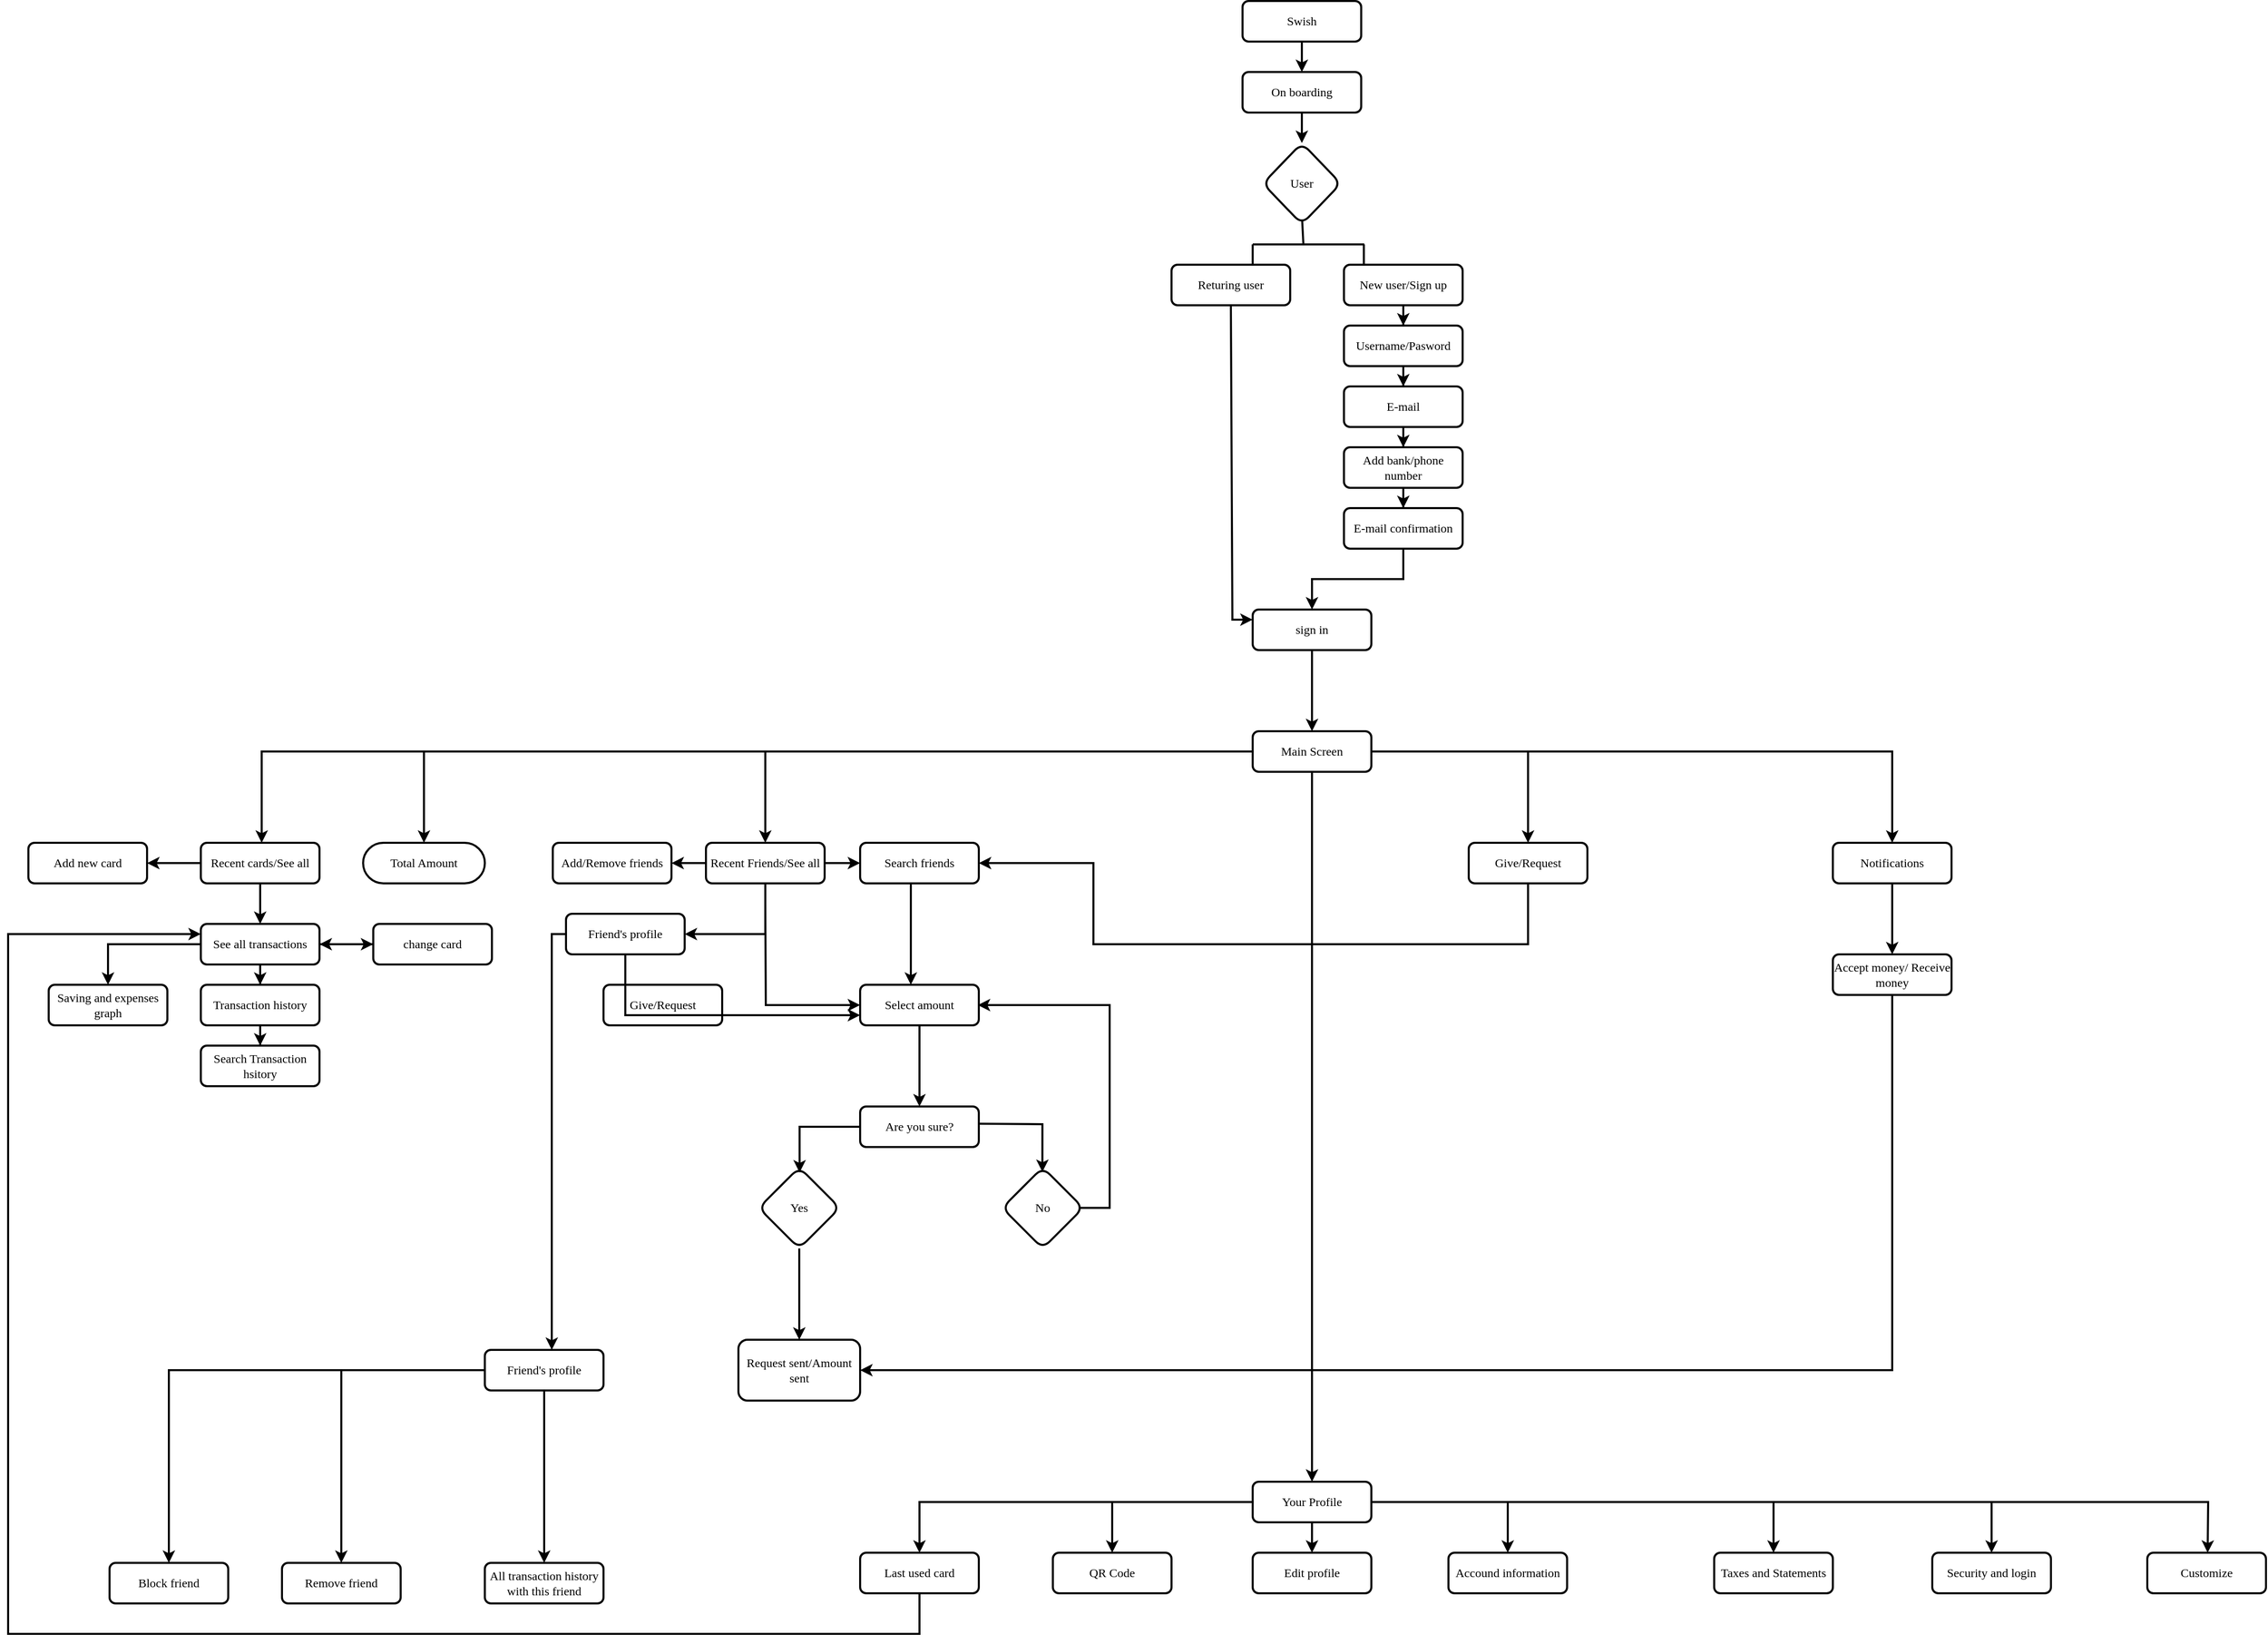<mxfile version="20.7.4" type="github">
  <diagram id="C5RBs43oDa-KdzZeNtuy" name="Page-1">
    <mxGraphModel dx="3585" dy="1863" grid="1" gridSize="10" guides="1" tooltips="1" connect="1" arrows="1" fold="1" page="1" pageScale="1" pageWidth="1169" pageHeight="827" math="0" shadow="0">
      <root>
        <mxCell id="WIyWlLk6GJQsqaUBKTNV-0" />
        <mxCell id="WIyWlLk6GJQsqaUBKTNV-1" parent="WIyWlLk6GJQsqaUBKTNV-0" />
        <mxCell id="_UJg27Rl1VnWqQIB9TGI-7" value="" style="edgeStyle=orthogonalEdgeStyle;rounded=0;orthogonalLoop=1;jettySize=auto;html=1;fontFamily=Baloo;fontSource=https%3A%2F%2Ffonts.googleapis.com%2Fcss%3Ffamily%3DBaloo;fontStyle=0;labelBackgroundColor=none;fontColor=default;fillColor=none;strokeWidth=2;" edge="1" parent="WIyWlLk6GJQsqaUBKTNV-1" source="WIyWlLk6GJQsqaUBKTNV-3" target="_UJg27Rl1VnWqQIB9TGI-6">
          <mxGeometry relative="1" as="geometry" />
        </mxCell>
        <mxCell id="WIyWlLk6GJQsqaUBKTNV-3" value="Swish" style="rounded=1;whiteSpace=wrap;html=1;fontSize=12;glass=0;strokeWidth=2;shadow=0;fontFamily=Baloo;fontStyle=0;fontSource=https%3A%2F%2Ffonts.googleapis.com%2Fcss%3Ffamily%3DBaloo;labelBackgroundColor=none;" parent="WIyWlLk6GJQsqaUBKTNV-1" vertex="1">
          <mxGeometry x="1278" y="20" width="117" height="40" as="geometry" />
        </mxCell>
        <mxCell id="_UJg27Rl1VnWqQIB9TGI-13" value="" style="edgeStyle=orthogonalEdgeStyle;rounded=0;orthogonalLoop=1;jettySize=auto;html=1;fontFamily=Baloo;fontSource=https%3A%2F%2Ffonts.googleapis.com%2Fcss%3Ffamily%3DBaloo;fontStyle=0;labelBackgroundColor=none;fontColor=default;fillColor=none;strokeWidth=2;" edge="1" parent="WIyWlLk6GJQsqaUBKTNV-1" source="_UJg27Rl1VnWqQIB9TGI-6" target="_UJg27Rl1VnWqQIB9TGI-12">
          <mxGeometry relative="1" as="geometry" />
        </mxCell>
        <mxCell id="_UJg27Rl1VnWqQIB9TGI-6" value="On boarding" style="rounded=1;whiteSpace=wrap;html=1;fontSize=12;glass=0;strokeWidth=2;shadow=0;fontFamily=Baloo;fontStyle=0;fontSource=https%3A%2F%2Ffonts.googleapis.com%2Fcss%3Ffamily%3DBaloo;labelBackgroundColor=none;fillColor=none;" vertex="1" parent="WIyWlLk6GJQsqaUBKTNV-1">
          <mxGeometry x="1278" y="90" width="117" height="40" as="geometry" />
        </mxCell>
        <mxCell id="_UJg27Rl1VnWqQIB9TGI-12" value="User" style="rhombus;whiteSpace=wrap;html=1;rounded=1;glass=0;strokeWidth=2;shadow=0;fontFamily=Baloo;fontStyle=0;fontSource=https%3A%2F%2Ffonts.googleapis.com%2Fcss%3Ffamily%3DBaloo;labelBackgroundColor=none;fillColor=none;" vertex="1" parent="WIyWlLk6GJQsqaUBKTNV-1">
          <mxGeometry x="1298" y="160" width="77" height="80" as="geometry" />
        </mxCell>
        <mxCell id="_UJg27Rl1VnWqQIB9TGI-19" value="" style="endArrow=none;html=1;rounded=0;snapToPoint=0;entryX=0.504;entryY=0.955;entryDx=0;entryDy=0;entryPerimeter=0;fontFamily=Baloo;fontSource=https%3A%2F%2Ffonts.googleapis.com%2Fcss%3Ffamily%3DBaloo;fontStyle=0;labelBackgroundColor=none;fontColor=default;fillColor=none;strokeWidth=2;" edge="1" parent="WIyWlLk6GJQsqaUBKTNV-1" target="_UJg27Rl1VnWqQIB9TGI-12">
          <mxGeometry width="50" height="50" relative="1" as="geometry">
            <mxPoint x="1338" y="260" as="sourcePoint" />
            <mxPoint x="1338" y="240" as="targetPoint" />
          </mxGeometry>
        </mxCell>
        <mxCell id="_UJg27Rl1VnWqQIB9TGI-20" value="" style="endArrow=none;html=1;rounded=0;fontFamily=Baloo;fontSource=https%3A%2F%2Ffonts.googleapis.com%2Fcss%3Ffamily%3DBaloo;fontStyle=0;labelBackgroundColor=none;fontColor=default;fillColor=none;strokeWidth=2;" edge="1" parent="WIyWlLk6GJQsqaUBKTNV-1">
          <mxGeometry width="50" height="50" relative="1" as="geometry">
            <mxPoint x="1288" y="260" as="sourcePoint" />
            <mxPoint x="1398" y="260" as="targetPoint" />
            <Array as="points">
              <mxPoint x="1338" y="260" />
            </Array>
          </mxGeometry>
        </mxCell>
        <mxCell id="_UJg27Rl1VnWqQIB9TGI-24" value="" style="endArrow=none;html=1;rounded=0;fontFamily=Baloo;fontSource=https%3A%2F%2Ffonts.googleapis.com%2Fcss%3Ffamily%3DBaloo;fontStyle=0;labelBackgroundColor=none;fontColor=default;fillColor=none;strokeWidth=2;" edge="1" parent="WIyWlLk6GJQsqaUBKTNV-1">
          <mxGeometry width="50" height="50" relative="1" as="geometry">
            <mxPoint x="1397.62" y="280" as="sourcePoint" />
            <mxPoint x="1397.62" y="260" as="targetPoint" />
          </mxGeometry>
        </mxCell>
        <mxCell id="_UJg27Rl1VnWqQIB9TGI-25" value="" style="endArrow=none;html=1;rounded=0;fontFamily=Baloo;fontSource=https%3A%2F%2Ffonts.googleapis.com%2Fcss%3Ffamily%3DBaloo;fontStyle=0;labelBackgroundColor=none;fontColor=default;fillColor=none;strokeWidth=2;" edge="1" parent="WIyWlLk6GJQsqaUBKTNV-1">
          <mxGeometry y="30" width="50" height="50" relative="1" as="geometry">
            <mxPoint x="1288" y="280" as="sourcePoint" />
            <mxPoint x="1288" y="260" as="targetPoint" />
            <mxPoint as="offset" />
          </mxGeometry>
        </mxCell>
        <mxCell id="_UJg27Rl1VnWqQIB9TGI-27" value="Returing user" style="rounded=1;whiteSpace=wrap;html=1;fontSize=12;glass=0;strokeWidth=2;shadow=0;fontFamily=Baloo;fontStyle=0;fontSource=https%3A%2F%2Ffonts.googleapis.com%2Fcss%3Ffamily%3DBaloo;labelBackgroundColor=none;fillColor=none;" vertex="1" parent="WIyWlLk6GJQsqaUBKTNV-1">
          <mxGeometry x="1208" y="280" width="117" height="40" as="geometry" />
        </mxCell>
        <mxCell id="_UJg27Rl1VnWqQIB9TGI-31" value="" style="edgeStyle=orthogonalEdgeStyle;rounded=0;orthogonalLoop=1;jettySize=auto;html=1;fontFamily=Baloo;fontSource=https%3A%2F%2Ffonts.googleapis.com%2Fcss%3Ffamily%3DBaloo;fontStyle=0;labelBackgroundColor=none;fontColor=default;fillColor=none;strokeWidth=2;" edge="1" parent="WIyWlLk6GJQsqaUBKTNV-1" source="_UJg27Rl1VnWqQIB9TGI-28" target="_UJg27Rl1VnWqQIB9TGI-30">
          <mxGeometry relative="1" as="geometry" />
        </mxCell>
        <mxCell id="_UJg27Rl1VnWqQIB9TGI-28" value="New user/Sign up" style="rounded=1;whiteSpace=wrap;html=1;fontSize=12;glass=0;strokeWidth=2;shadow=0;fontFamily=Baloo;fontStyle=0;fontSource=https%3A%2F%2Ffonts.googleapis.com%2Fcss%3Ffamily%3DBaloo;labelBackgroundColor=none;fillColor=none;" vertex="1" parent="WIyWlLk6GJQsqaUBKTNV-1">
          <mxGeometry x="1378" y="280" width="117" height="40" as="geometry" />
        </mxCell>
        <mxCell id="_UJg27Rl1VnWqQIB9TGI-33" value="" style="edgeStyle=orthogonalEdgeStyle;rounded=0;orthogonalLoop=1;jettySize=auto;html=1;fontFamily=Baloo;fontSource=https%3A%2F%2Ffonts.googleapis.com%2Fcss%3Ffamily%3DBaloo;fontStyle=0;labelBackgroundColor=none;fontColor=default;fillColor=none;strokeWidth=2;" edge="1" parent="WIyWlLk6GJQsqaUBKTNV-1" source="_UJg27Rl1VnWqQIB9TGI-30" target="_UJg27Rl1VnWqQIB9TGI-32">
          <mxGeometry relative="1" as="geometry" />
        </mxCell>
        <mxCell id="_UJg27Rl1VnWqQIB9TGI-30" value="Username/Pasword" style="rounded=1;whiteSpace=wrap;html=1;fontSize=12;glass=0;strokeWidth=2;shadow=0;fontFamily=Baloo;fontStyle=0;fontSource=https%3A%2F%2Ffonts.googleapis.com%2Fcss%3Ffamily%3DBaloo;labelBackgroundColor=none;fillColor=none;" vertex="1" parent="WIyWlLk6GJQsqaUBKTNV-1">
          <mxGeometry x="1378" y="340" width="117" height="40" as="geometry" />
        </mxCell>
        <mxCell id="_UJg27Rl1VnWqQIB9TGI-35" value="" style="edgeStyle=orthogonalEdgeStyle;rounded=0;orthogonalLoop=1;jettySize=auto;html=1;fontFamily=Baloo;fontSource=https%3A%2F%2Ffonts.googleapis.com%2Fcss%3Ffamily%3DBaloo;fontStyle=0;labelBackgroundColor=none;fontColor=default;fillColor=none;strokeWidth=2;" edge="1" parent="WIyWlLk6GJQsqaUBKTNV-1" source="_UJg27Rl1VnWqQIB9TGI-32" target="_UJg27Rl1VnWqQIB9TGI-34">
          <mxGeometry relative="1" as="geometry" />
        </mxCell>
        <mxCell id="_UJg27Rl1VnWqQIB9TGI-32" value="E-mail" style="rounded=1;whiteSpace=wrap;html=1;fontSize=12;glass=0;strokeWidth=2;shadow=0;fontFamily=Baloo;fontStyle=0;fontSource=https%3A%2F%2Ffonts.googleapis.com%2Fcss%3Ffamily%3DBaloo;labelBackgroundColor=none;fillColor=none;" vertex="1" parent="WIyWlLk6GJQsqaUBKTNV-1">
          <mxGeometry x="1378" y="400" width="117" height="40" as="geometry" />
        </mxCell>
        <mxCell id="_UJg27Rl1VnWqQIB9TGI-39" value="" style="edgeStyle=orthogonalEdgeStyle;rounded=0;orthogonalLoop=1;jettySize=auto;html=1;fontFamily=Baloo;fontSource=https%3A%2F%2Ffonts.googleapis.com%2Fcss%3Ffamily%3DBaloo;fontStyle=0;labelBackgroundColor=none;fontColor=default;fillColor=none;strokeWidth=2;" edge="1" parent="WIyWlLk6GJQsqaUBKTNV-1" source="_UJg27Rl1VnWqQIB9TGI-34" target="_UJg27Rl1VnWqQIB9TGI-38">
          <mxGeometry relative="1" as="geometry" />
        </mxCell>
        <mxCell id="_UJg27Rl1VnWqQIB9TGI-34" value="Add bank/phone number" style="rounded=1;whiteSpace=wrap;html=1;fontSize=12;glass=0;strokeWidth=2;shadow=0;fontFamily=Baloo;fontStyle=0;fontSource=https%3A%2F%2Ffonts.googleapis.com%2Fcss%3Ffamily%3DBaloo;labelBackgroundColor=none;fillColor=none;" vertex="1" parent="WIyWlLk6GJQsqaUBKTNV-1">
          <mxGeometry x="1378" y="460" width="117" height="40" as="geometry" />
        </mxCell>
        <mxCell id="_UJg27Rl1VnWqQIB9TGI-41" value="" style="edgeStyle=orthogonalEdgeStyle;rounded=0;orthogonalLoop=1;jettySize=auto;html=1;fontFamily=Baloo;fontSource=https%3A%2F%2Ffonts.googleapis.com%2Fcss%3Ffamily%3DBaloo;fontStyle=0;labelBackgroundColor=none;fontColor=default;fillColor=none;strokeWidth=2;" edge="1" parent="WIyWlLk6GJQsqaUBKTNV-1" source="_UJg27Rl1VnWqQIB9TGI-38" target="_UJg27Rl1VnWqQIB9TGI-40">
          <mxGeometry relative="1" as="geometry" />
        </mxCell>
        <mxCell id="_UJg27Rl1VnWqQIB9TGI-38" value="E-mail confirmation" style="rounded=1;whiteSpace=wrap;html=1;fontSize=12;glass=0;strokeWidth=2;shadow=0;fontFamily=Baloo;fontStyle=0;fontSource=https%3A%2F%2Ffonts.googleapis.com%2Fcss%3Ffamily%3DBaloo;labelBackgroundColor=none;fillColor=none;" vertex="1" parent="WIyWlLk6GJQsqaUBKTNV-1">
          <mxGeometry x="1378" y="520" width="117" height="40" as="geometry" />
        </mxCell>
        <mxCell id="_UJg27Rl1VnWqQIB9TGI-44" value="" style="edgeStyle=orthogonalEdgeStyle;rounded=0;orthogonalLoop=1;jettySize=auto;html=1;fontFamily=Baloo;fontSource=https%3A%2F%2Ffonts.googleapis.com%2Fcss%3Ffamily%3DBaloo;fontStyle=0;labelBackgroundColor=none;fontColor=default;fillColor=none;strokeWidth=2;" edge="1" parent="WIyWlLk6GJQsqaUBKTNV-1" source="_UJg27Rl1VnWqQIB9TGI-40" target="_UJg27Rl1VnWqQIB9TGI-43">
          <mxGeometry relative="1" as="geometry" />
        </mxCell>
        <mxCell id="_UJg27Rl1VnWqQIB9TGI-40" value="sign in" style="rounded=1;whiteSpace=wrap;html=1;fontSize=12;glass=0;strokeWidth=2;shadow=0;fontFamily=Baloo;fontStyle=0;fontSource=https%3A%2F%2Ffonts.googleapis.com%2Fcss%3Ffamily%3DBaloo;labelBackgroundColor=none;fillColor=none;" vertex="1" parent="WIyWlLk6GJQsqaUBKTNV-1">
          <mxGeometry x="1288" y="620" width="117" height="40" as="geometry" />
        </mxCell>
        <mxCell id="_UJg27Rl1VnWqQIB9TGI-42" value="" style="endArrow=classic;html=1;rounded=0;exitX=0.5;exitY=1;exitDx=0;exitDy=0;entryX=0;entryY=0.25;entryDx=0;entryDy=0;fontFamily=Baloo;fontSource=https%3A%2F%2Ffonts.googleapis.com%2Fcss%3Ffamily%3DBaloo;fontStyle=0;labelBackgroundColor=none;fontColor=default;fillColor=none;strokeWidth=2;" edge="1" parent="WIyWlLk6GJQsqaUBKTNV-1" source="_UJg27Rl1VnWqQIB9TGI-27" target="_UJg27Rl1VnWqQIB9TGI-40">
          <mxGeometry width="50" height="50" relative="1" as="geometry">
            <mxPoint x="1338" y="350" as="sourcePoint" />
            <mxPoint x="1268" y="630" as="targetPoint" />
            <Array as="points">
              <mxPoint x="1268" y="630" />
            </Array>
          </mxGeometry>
        </mxCell>
        <mxCell id="_UJg27Rl1VnWqQIB9TGI-46" value="" style="edgeStyle=orthogonalEdgeStyle;rounded=0;orthogonalLoop=1;jettySize=auto;html=1;fontFamily=Baloo;fontSource=https%3A%2F%2Ffonts.googleapis.com%2Fcss%3Ffamily%3DBaloo;fontStyle=0;labelBackgroundColor=none;fontColor=default;fillColor=none;strokeWidth=2;" edge="1" parent="WIyWlLk6GJQsqaUBKTNV-1" source="_UJg27Rl1VnWqQIB9TGI-43" target="_UJg27Rl1VnWqQIB9TGI-45">
          <mxGeometry relative="1" as="geometry">
            <Array as="points">
              <mxPoint x="311" y="760" />
            </Array>
          </mxGeometry>
        </mxCell>
        <mxCell id="_UJg27Rl1VnWqQIB9TGI-50" value="" style="edgeStyle=orthogonalEdgeStyle;rounded=0;orthogonalLoop=1;jettySize=auto;html=1;fontFamily=Baloo;fontSource=https%3A%2F%2Ffonts.googleapis.com%2Fcss%3Ffamily%3DBaloo;fontStyle=0;labelBackgroundColor=none;fontColor=default;fillColor=none;strokeWidth=2;" edge="1" parent="WIyWlLk6GJQsqaUBKTNV-1" source="_UJg27Rl1VnWqQIB9TGI-43" target="_UJg27Rl1VnWqQIB9TGI-49">
          <mxGeometry relative="1" as="geometry" />
        </mxCell>
        <mxCell id="_UJg27Rl1VnWqQIB9TGI-52" value="" style="edgeStyle=orthogonalEdgeStyle;rounded=0;orthogonalLoop=1;jettySize=auto;html=1;fontFamily=Baloo;fontSource=https%3A%2F%2Ffonts.googleapis.com%2Fcss%3Ffamily%3DBaloo;fontStyle=0;labelBackgroundColor=none;fontColor=default;fillColor=none;strokeWidth=2;" edge="1" parent="WIyWlLk6GJQsqaUBKTNV-1" source="_UJg27Rl1VnWqQIB9TGI-43" target="_UJg27Rl1VnWqQIB9TGI-51">
          <mxGeometry relative="1" as="geometry" />
        </mxCell>
        <mxCell id="_UJg27Rl1VnWqQIB9TGI-56" value="" style="edgeStyle=orthogonalEdgeStyle;rounded=0;orthogonalLoop=1;jettySize=auto;html=1;fontFamily=Baloo;fontSource=https%3A%2F%2Ffonts.googleapis.com%2Fcss%3Ffamily%3DBaloo;fontStyle=0;labelBackgroundColor=none;fontColor=default;fillColor=none;strokeWidth=2;" edge="1" parent="WIyWlLk6GJQsqaUBKTNV-1" source="_UJg27Rl1VnWqQIB9TGI-43" target="_UJg27Rl1VnWqQIB9TGI-55">
          <mxGeometry relative="1" as="geometry" />
        </mxCell>
        <mxCell id="_UJg27Rl1VnWqQIB9TGI-127" value="" style="edgeStyle=orthogonalEdgeStyle;rounded=0;orthogonalLoop=1;jettySize=auto;html=1;fontFamily=Baloo;fontSource=https%3A%2F%2Ffonts.googleapis.com%2Fcss%3Ffamily%3DBaloo;fontStyle=0;labelBackgroundColor=none;fontColor=default;fillColor=none;strokeWidth=2;" edge="1" parent="WIyWlLk6GJQsqaUBKTNV-1" source="_UJg27Rl1VnWqQIB9TGI-43" target="_UJg27Rl1VnWqQIB9TGI-126">
          <mxGeometry relative="1" as="geometry" />
        </mxCell>
        <mxCell id="_UJg27Rl1VnWqQIB9TGI-151" value="" style="edgeStyle=orthogonalEdgeStyle;rounded=0;orthogonalLoop=1;jettySize=auto;html=1;fontFamily=Baloo;fontSource=https%3A%2F%2Ffonts.googleapis.com%2Fcss%3Ffamily%3DBaloo;fontStyle=0;labelBackgroundColor=none;fontColor=default;fillColor=none;strokeWidth=2;" edge="1" parent="WIyWlLk6GJQsqaUBKTNV-1" source="_UJg27Rl1VnWqQIB9TGI-43" target="_UJg27Rl1VnWqQIB9TGI-150">
          <mxGeometry relative="1" as="geometry" />
        </mxCell>
        <mxCell id="_UJg27Rl1VnWqQIB9TGI-43" value="Main Screen" style="rounded=1;whiteSpace=wrap;html=1;fontSize=12;glass=0;strokeWidth=2;shadow=0;fontFamily=Baloo;fontStyle=0;fontSource=https%3A%2F%2Ffonts.googleapis.com%2Fcss%3Ffamily%3DBaloo;labelBackgroundColor=none;fillColor=none;" vertex="1" parent="WIyWlLk6GJQsqaUBKTNV-1">
          <mxGeometry x="1288" y="740" width="117" height="40" as="geometry" />
        </mxCell>
        <mxCell id="_UJg27Rl1VnWqQIB9TGI-59" value="" style="edgeStyle=orthogonalEdgeStyle;rounded=0;orthogonalLoop=1;jettySize=auto;html=1;fontFamily=Baloo;fontSource=https%3A%2F%2Ffonts.googleapis.com%2Fcss%3Ffamily%3DBaloo;fontStyle=0;labelBackgroundColor=none;fontColor=default;fillColor=none;strokeWidth=2;" edge="1" parent="WIyWlLk6GJQsqaUBKTNV-1" source="_UJg27Rl1VnWqQIB9TGI-45" target="_UJg27Rl1VnWqQIB9TGI-58">
          <mxGeometry relative="1" as="geometry">
            <Array as="points">
              <mxPoint x="151" y="870" />
            </Array>
          </mxGeometry>
        </mxCell>
        <mxCell id="_UJg27Rl1VnWqQIB9TGI-61" value="" style="edgeStyle=orthogonalEdgeStyle;rounded=0;orthogonalLoop=1;jettySize=auto;html=1;fontFamily=Baloo;fontSource=https%3A%2F%2Ffonts.googleapis.com%2Fcss%3Ffamily%3DBaloo;fontStyle=0;labelBackgroundColor=none;fontColor=default;fillColor=none;strokeWidth=2;" edge="1" parent="WIyWlLk6GJQsqaUBKTNV-1" source="_UJg27Rl1VnWqQIB9TGI-45" target="_UJg27Rl1VnWqQIB9TGI-60">
          <mxGeometry relative="1" as="geometry" />
        </mxCell>
        <mxCell id="_UJg27Rl1VnWqQIB9TGI-45" value="Recent cards/See all" style="rounded=1;whiteSpace=wrap;html=1;fontSize=12;glass=0;strokeWidth=2;shadow=0;fontFamily=Baloo;fontStyle=0;fontSource=https%3A%2F%2Ffonts.googleapis.com%2Fcss%3Ffamily%3DBaloo;labelBackgroundColor=none;fillColor=none;" vertex="1" parent="WIyWlLk6GJQsqaUBKTNV-1">
          <mxGeometry x="251" y="850" width="117" height="40" as="geometry" />
        </mxCell>
        <mxCell id="_UJg27Rl1VnWqQIB9TGI-73" value="" style="edgeStyle=orthogonalEdgeStyle;rounded=0;orthogonalLoop=1;jettySize=auto;html=1;fontFamily=Baloo;fontSource=https%3A%2F%2Ffonts.googleapis.com%2Fcss%3Ffamily%3DBaloo;fontStyle=0;labelBackgroundColor=none;fontColor=default;fillColor=none;strokeWidth=2;" edge="1" parent="WIyWlLk6GJQsqaUBKTNV-1" source="_UJg27Rl1VnWqQIB9TGI-49" target="_UJg27Rl1VnWqQIB9TGI-72">
          <mxGeometry relative="1" as="geometry" />
        </mxCell>
        <mxCell id="_UJg27Rl1VnWqQIB9TGI-77" value="" style="edgeStyle=orthogonalEdgeStyle;rounded=0;orthogonalLoop=1;jettySize=auto;html=1;fontFamily=Baloo;fontSource=https%3A%2F%2Ffonts.googleapis.com%2Fcss%3Ffamily%3DBaloo;fontStyle=0;labelBackgroundColor=none;fontColor=default;fillColor=none;strokeWidth=2;" edge="1" parent="WIyWlLk6GJQsqaUBKTNV-1" source="_UJg27Rl1VnWqQIB9TGI-49" target="_UJg27Rl1VnWqQIB9TGI-76">
          <mxGeometry relative="1" as="geometry" />
        </mxCell>
        <mxCell id="_UJg27Rl1VnWqQIB9TGI-99" value="" style="edgeStyle=orthogonalEdgeStyle;rounded=0;orthogonalLoop=1;jettySize=auto;html=1;fontFamily=Baloo;fontSource=https%3A%2F%2Ffonts.googleapis.com%2Fcss%3Ffamily%3DBaloo;fontStyle=0;labelBackgroundColor=none;fontColor=default;fillColor=none;strokeWidth=2;" edge="1" parent="WIyWlLk6GJQsqaUBKTNV-1">
          <mxGeometry relative="1" as="geometry">
            <mxPoint x="807.5" y="890" as="sourcePoint" />
            <mxPoint x="901" y="1010" as="targetPoint" />
            <Array as="points">
              <mxPoint x="808" y="910" />
              <mxPoint x="808" y="1010" />
            </Array>
          </mxGeometry>
        </mxCell>
        <mxCell id="_UJg27Rl1VnWqQIB9TGI-101" value="" style="edgeStyle=orthogonalEdgeStyle;rounded=0;orthogonalLoop=1;jettySize=auto;html=1;fontFamily=Baloo;fontSource=https%3A%2F%2Ffonts.googleapis.com%2Fcss%3Ffamily%3DBaloo;fontStyle=0;labelBackgroundColor=none;fontColor=default;fillColor=none;strokeWidth=2;" edge="1" parent="WIyWlLk6GJQsqaUBKTNV-1" source="_UJg27Rl1VnWqQIB9TGI-49" target="_UJg27Rl1VnWqQIB9TGI-100">
          <mxGeometry relative="1" as="geometry">
            <Array as="points">
              <mxPoint x="807" y="940" />
            </Array>
          </mxGeometry>
        </mxCell>
        <mxCell id="_UJg27Rl1VnWqQIB9TGI-49" value="Recent Friends/See all" style="rounded=1;whiteSpace=wrap;html=1;fontSize=12;glass=0;strokeWidth=2;shadow=0;fontFamily=Baloo;fontStyle=0;fontSource=https%3A%2F%2Ffonts.googleapis.com%2Fcss%3Ffamily%3DBaloo;labelBackgroundColor=none;fillColor=none;" vertex="1" parent="WIyWlLk6GJQsqaUBKTNV-1">
          <mxGeometry x="749" y="850" width="117" height="40" as="geometry" />
        </mxCell>
        <mxCell id="_UJg27Rl1VnWqQIB9TGI-129" value="" style="edgeStyle=orthogonalEdgeStyle;rounded=0;orthogonalLoop=1;jettySize=auto;html=1;fontFamily=Baloo;fontSource=https%3A%2F%2Ffonts.googleapis.com%2Fcss%3Ffamily%3DBaloo;fontStyle=0;labelBackgroundColor=none;fontColor=default;fillColor=none;strokeWidth=2;" edge="1" parent="WIyWlLk6GJQsqaUBKTNV-1" source="_UJg27Rl1VnWqQIB9TGI-51" target="_UJg27Rl1VnWqQIB9TGI-128">
          <mxGeometry relative="1" as="geometry" />
        </mxCell>
        <mxCell id="_UJg27Rl1VnWqQIB9TGI-131" value="" style="edgeStyle=orthogonalEdgeStyle;rounded=0;orthogonalLoop=1;jettySize=auto;html=1;fontFamily=Baloo;fontSource=https%3A%2F%2Ffonts.googleapis.com%2Fcss%3Ffamily%3DBaloo;fontStyle=0;labelBackgroundColor=none;fontColor=default;fillColor=none;strokeWidth=2;" edge="1" parent="WIyWlLk6GJQsqaUBKTNV-1" source="_UJg27Rl1VnWqQIB9TGI-51" target="_UJg27Rl1VnWqQIB9TGI-130">
          <mxGeometry relative="1" as="geometry" />
        </mxCell>
        <mxCell id="_UJg27Rl1VnWqQIB9TGI-134" value="" style="edgeStyle=orthogonalEdgeStyle;rounded=0;orthogonalLoop=1;jettySize=auto;html=1;fontFamily=Baloo;fontSource=https%3A%2F%2Ffonts.googleapis.com%2Fcss%3Ffamily%3DBaloo;fontStyle=0;labelBackgroundColor=none;fontColor=default;fillColor=none;strokeWidth=2;" edge="1" parent="WIyWlLk6GJQsqaUBKTNV-1" source="_UJg27Rl1VnWqQIB9TGI-51" target="_UJg27Rl1VnWqQIB9TGI-133">
          <mxGeometry relative="1" as="geometry" />
        </mxCell>
        <mxCell id="_UJg27Rl1VnWqQIB9TGI-136" style="edgeStyle=orthogonalEdgeStyle;rounded=0;orthogonalLoop=1;jettySize=auto;html=1;fontFamily=Baloo;fontSource=https%3A%2F%2Ffonts.googleapis.com%2Fcss%3Ffamily%3DBaloo;fontStyle=0;labelBackgroundColor=none;fontColor=default;fillColor=none;strokeWidth=2;" edge="1" parent="WIyWlLk6GJQsqaUBKTNV-1" source="_UJg27Rl1VnWqQIB9TGI-51" target="_UJg27Rl1VnWqQIB9TGI-135">
          <mxGeometry relative="1" as="geometry" />
        </mxCell>
        <mxCell id="_UJg27Rl1VnWqQIB9TGI-138" value="" style="edgeStyle=orthogonalEdgeStyle;rounded=0;orthogonalLoop=1;jettySize=auto;html=1;fontFamily=Baloo;fontSource=https%3A%2F%2Ffonts.googleapis.com%2Fcss%3Ffamily%3DBaloo;fontStyle=0;labelBackgroundColor=none;fontColor=default;fillColor=none;strokeWidth=2;" edge="1" parent="WIyWlLk6GJQsqaUBKTNV-1" source="_UJg27Rl1VnWqQIB9TGI-51" target="_UJg27Rl1VnWqQIB9TGI-137">
          <mxGeometry relative="1" as="geometry" />
        </mxCell>
        <mxCell id="_UJg27Rl1VnWqQIB9TGI-140" value="" style="edgeStyle=orthogonalEdgeStyle;rounded=0;orthogonalLoop=1;jettySize=auto;html=1;fontFamily=Baloo;fontSource=https%3A%2F%2Ffonts.googleapis.com%2Fcss%3Ffamily%3DBaloo;fontStyle=0;labelBackgroundColor=none;fontColor=default;fillColor=none;strokeWidth=2;" edge="1" parent="WIyWlLk6GJQsqaUBKTNV-1" source="_UJg27Rl1VnWqQIB9TGI-51">
          <mxGeometry relative="1" as="geometry">
            <mxPoint x="2229.5" y="1550" as="targetPoint" />
          </mxGeometry>
        </mxCell>
        <mxCell id="_UJg27Rl1VnWqQIB9TGI-143" value="" style="edgeStyle=orthogonalEdgeStyle;rounded=0;orthogonalLoop=1;jettySize=auto;html=1;fontFamily=Baloo;fontSource=https%3A%2F%2Ffonts.googleapis.com%2Fcss%3Ffamily%3DBaloo;fontStyle=0;labelBackgroundColor=none;fontColor=default;fillColor=none;strokeWidth=2;" edge="1" parent="WIyWlLk6GJQsqaUBKTNV-1" source="_UJg27Rl1VnWqQIB9TGI-51" target="_UJg27Rl1VnWqQIB9TGI-142">
          <mxGeometry relative="1" as="geometry" />
        </mxCell>
        <mxCell id="_UJg27Rl1VnWqQIB9TGI-51" value="Your Profile" style="rounded=1;whiteSpace=wrap;html=1;fontSize=12;glass=0;strokeWidth=2;shadow=0;fontFamily=Baloo;fontStyle=0;fontSource=https%3A%2F%2Ffonts.googleapis.com%2Fcss%3Ffamily%3DBaloo;labelBackgroundColor=none;fillColor=none;" vertex="1" parent="WIyWlLk6GJQsqaUBKTNV-1">
          <mxGeometry x="1288" y="1480" width="117" height="40" as="geometry" />
        </mxCell>
        <mxCell id="_UJg27Rl1VnWqQIB9TGI-93" style="edgeStyle=orthogonalEdgeStyle;rounded=0;orthogonalLoop=1;jettySize=auto;html=1;fontFamily=Baloo;entryX=1;entryY=0.5;entryDx=0;entryDy=0;fontSource=https%3A%2F%2Ffonts.googleapis.com%2Fcss%3Ffamily%3DBaloo;fontStyle=0;labelBackgroundColor=none;fontColor=default;fillColor=none;strokeWidth=2;" edge="1" parent="WIyWlLk6GJQsqaUBKTNV-1" source="_UJg27Rl1VnWqQIB9TGI-55" target="_UJg27Rl1VnWqQIB9TGI-76">
          <mxGeometry relative="1" as="geometry">
            <mxPoint x="1081" y="900" as="targetPoint" />
            <Array as="points">
              <mxPoint x="1560" y="950" />
              <mxPoint x="1131" y="950" />
              <mxPoint x="1131" y="870" />
            </Array>
          </mxGeometry>
        </mxCell>
        <mxCell id="_UJg27Rl1VnWqQIB9TGI-55" value="Give/Request" style="rounded=1;whiteSpace=wrap;html=1;fontSize=12;glass=0;strokeWidth=2;shadow=0;fontFamily=Baloo;fontStyle=0;fontSource=https%3A%2F%2Ffonts.googleapis.com%2Fcss%3Ffamily%3DBaloo;labelBackgroundColor=none;fillColor=none;" vertex="1" parent="WIyWlLk6GJQsqaUBKTNV-1">
          <mxGeometry x="1501" y="850" width="117" height="40" as="geometry" />
        </mxCell>
        <mxCell id="_UJg27Rl1VnWqQIB9TGI-58" value="Add new card" style="rounded=1;whiteSpace=wrap;html=1;fontSize=12;glass=0;strokeWidth=2;shadow=0;fontFamily=Baloo;fontStyle=0;fontSource=https%3A%2F%2Ffonts.googleapis.com%2Fcss%3Ffamily%3DBaloo;labelBackgroundColor=none;fillColor=none;" vertex="1" parent="WIyWlLk6GJQsqaUBKTNV-1">
          <mxGeometry x="81" y="850" width="117" height="40" as="geometry" />
        </mxCell>
        <mxCell id="_UJg27Rl1VnWqQIB9TGI-63" value="" style="edgeStyle=orthogonalEdgeStyle;rounded=0;orthogonalLoop=1;jettySize=auto;html=1;fontFamily=Baloo;fontSource=https%3A%2F%2Ffonts.googleapis.com%2Fcss%3Ffamily%3DBaloo;fontStyle=0;labelBackgroundColor=none;fontColor=default;fillColor=none;strokeWidth=2;" edge="1" parent="WIyWlLk6GJQsqaUBKTNV-1" source="_UJg27Rl1VnWqQIB9TGI-60" target="_UJg27Rl1VnWqQIB9TGI-62">
          <mxGeometry relative="1" as="geometry" />
        </mxCell>
        <mxCell id="_UJg27Rl1VnWqQIB9TGI-65" value="" style="edgeStyle=orthogonalEdgeStyle;rounded=0;orthogonalLoop=1;jettySize=auto;html=1;fontFamily=Baloo;fontSource=https%3A%2F%2Ffonts.googleapis.com%2Fcss%3Ffamily%3DBaloo;fontStyle=0;labelBackgroundColor=none;fontColor=default;fillColor=none;strokeWidth=2;" edge="1" parent="WIyWlLk6GJQsqaUBKTNV-1" source="_UJg27Rl1VnWqQIB9TGI-60" target="_UJg27Rl1VnWqQIB9TGI-64">
          <mxGeometry relative="1" as="geometry" />
        </mxCell>
        <mxCell id="_UJg27Rl1VnWqQIB9TGI-69" value="" style="edgeStyle=orthogonalEdgeStyle;rounded=0;orthogonalLoop=1;jettySize=auto;html=1;fontFamily=Baloo;exitX=1;exitY=0.5;exitDx=0;exitDy=0;fontSource=https%3A%2F%2Ffonts.googleapis.com%2Fcss%3Ffamily%3DBaloo;fontStyle=0;labelBackgroundColor=none;fontColor=default;fillColor=none;strokeWidth=2;" edge="1" parent="WIyWlLk6GJQsqaUBKTNV-1" source="_UJg27Rl1VnWqQIB9TGI-60" target="_UJg27Rl1VnWqQIB9TGI-68">
          <mxGeometry relative="1" as="geometry">
            <mxPoint x="371" y="950" as="sourcePoint" />
          </mxGeometry>
        </mxCell>
        <mxCell id="_UJg27Rl1VnWqQIB9TGI-60" value="See all transactions" style="rounded=1;whiteSpace=wrap;html=1;fontSize=12;glass=0;strokeWidth=2;shadow=0;fontFamily=Baloo;fontStyle=0;fontSource=https%3A%2F%2Ffonts.googleapis.com%2Fcss%3Ffamily%3DBaloo;labelBackgroundColor=none;fillColor=none;" vertex="1" parent="WIyWlLk6GJQsqaUBKTNV-1">
          <mxGeometry x="251" y="930" width="117" height="40" as="geometry" />
        </mxCell>
        <mxCell id="_UJg27Rl1VnWqQIB9TGI-67" value="" style="edgeStyle=orthogonalEdgeStyle;rounded=0;orthogonalLoop=1;jettySize=auto;html=1;fontFamily=Baloo;fontSource=https%3A%2F%2Ffonts.googleapis.com%2Fcss%3Ffamily%3DBaloo;fontStyle=0;labelBackgroundColor=none;fontColor=default;fillColor=none;strokeWidth=2;" edge="1" parent="WIyWlLk6GJQsqaUBKTNV-1" source="_UJg27Rl1VnWqQIB9TGI-62" target="_UJg27Rl1VnWqQIB9TGI-66">
          <mxGeometry relative="1" as="geometry" />
        </mxCell>
        <mxCell id="_UJg27Rl1VnWqQIB9TGI-62" value="Transaction history" style="rounded=1;whiteSpace=wrap;html=1;fontSize=12;glass=0;strokeWidth=2;shadow=0;fontFamily=Baloo;fontStyle=0;fontSource=https%3A%2F%2Ffonts.googleapis.com%2Fcss%3Ffamily%3DBaloo;labelBackgroundColor=none;fillColor=none;" vertex="1" parent="WIyWlLk6GJQsqaUBKTNV-1">
          <mxGeometry x="251" y="990" width="117" height="40" as="geometry" />
        </mxCell>
        <mxCell id="_UJg27Rl1VnWqQIB9TGI-64" value="Saving and expenses graph" style="rounded=1;whiteSpace=wrap;html=1;fontSize=12;glass=0;strokeWidth=2;shadow=0;fontFamily=Baloo;fontStyle=0;fontSource=https%3A%2F%2Ffonts.googleapis.com%2Fcss%3Ffamily%3DBaloo;labelBackgroundColor=none;fillColor=none;" vertex="1" parent="WIyWlLk6GJQsqaUBKTNV-1">
          <mxGeometry x="101" y="990" width="117" height="40" as="geometry" />
        </mxCell>
        <mxCell id="_UJg27Rl1VnWqQIB9TGI-66" value="Search Transaction hsitory" style="rounded=1;whiteSpace=wrap;html=1;fontSize=12;glass=0;strokeWidth=2;shadow=0;fontFamily=Baloo;fontStyle=0;fontSource=https%3A%2F%2Ffonts.googleapis.com%2Fcss%3Ffamily%3DBaloo;labelBackgroundColor=none;fillColor=none;" vertex="1" parent="WIyWlLk6GJQsqaUBKTNV-1">
          <mxGeometry x="251" y="1050" width="117" height="40" as="geometry" />
        </mxCell>
        <mxCell id="_UJg27Rl1VnWqQIB9TGI-70" value="" style="edgeStyle=orthogonalEdgeStyle;rounded=0;orthogonalLoop=1;jettySize=auto;html=1;fontFamily=Baloo;fontSource=https%3A%2F%2Ffonts.googleapis.com%2Fcss%3Ffamily%3DBaloo;fontStyle=0;labelBackgroundColor=none;fontColor=default;fillColor=none;strokeWidth=2;" edge="1" parent="WIyWlLk6GJQsqaUBKTNV-1" source="_UJg27Rl1VnWqQIB9TGI-68" target="_UJg27Rl1VnWqQIB9TGI-60">
          <mxGeometry relative="1" as="geometry" />
        </mxCell>
        <mxCell id="_UJg27Rl1VnWqQIB9TGI-68" value="change card" style="rounded=1;whiteSpace=wrap;html=1;fontSize=12;glass=0;strokeWidth=2;shadow=0;fontFamily=Baloo;fontStyle=0;fontSource=https%3A%2F%2Ffonts.googleapis.com%2Fcss%3Ffamily%3DBaloo;labelBackgroundColor=none;fillColor=none;" vertex="1" parent="WIyWlLk6GJQsqaUBKTNV-1">
          <mxGeometry x="421" y="930" width="117" height="40" as="geometry" />
        </mxCell>
        <mxCell id="_UJg27Rl1VnWqQIB9TGI-72" value="Add/Remove friends" style="rounded=1;whiteSpace=wrap;html=1;fontSize=12;glass=0;strokeWidth=2;shadow=0;fontFamily=Baloo;fontStyle=0;fontSource=https%3A%2F%2Ffonts.googleapis.com%2Fcss%3Ffamily%3DBaloo;labelBackgroundColor=none;fillColor=none;" vertex="1" parent="WIyWlLk6GJQsqaUBKTNV-1">
          <mxGeometry x="598" y="850" width="117" height="40" as="geometry" />
        </mxCell>
        <mxCell id="_UJg27Rl1VnWqQIB9TGI-102" value="" style="edgeStyle=orthogonalEdgeStyle;rounded=0;orthogonalLoop=1;jettySize=auto;html=1;fontFamily=Baloo;fontSource=https%3A%2F%2Ffonts.googleapis.com%2Fcss%3Ffamily%3DBaloo;fontStyle=0;labelBackgroundColor=none;fontColor=default;fillColor=none;strokeWidth=2;" edge="1" parent="WIyWlLk6GJQsqaUBKTNV-1" source="_UJg27Rl1VnWqQIB9TGI-76" target="_UJg27Rl1VnWqQIB9TGI-98">
          <mxGeometry relative="1" as="geometry">
            <Array as="points">
              <mxPoint x="951" y="960" />
              <mxPoint x="951" y="960" />
            </Array>
          </mxGeometry>
        </mxCell>
        <mxCell id="_UJg27Rl1VnWqQIB9TGI-76" value="Search friends" style="rounded=1;whiteSpace=wrap;html=1;fontSize=12;glass=0;strokeWidth=2;shadow=0;fontFamily=Baloo;fontStyle=0;fontSource=https%3A%2F%2Ffonts.googleapis.com%2Fcss%3Ffamily%3DBaloo;labelBackgroundColor=none;fillColor=none;" vertex="1" parent="WIyWlLk6GJQsqaUBKTNV-1">
          <mxGeometry x="901" y="850" width="117" height="40" as="geometry" />
        </mxCell>
        <mxCell id="_UJg27Rl1VnWqQIB9TGI-106" value="" style="edgeStyle=orthogonalEdgeStyle;rounded=0;orthogonalLoop=1;jettySize=auto;html=1;fontFamily=Baloo;fontSource=https%3A%2F%2Ffonts.googleapis.com%2Fcss%3Ffamily%3DBaloo;fontStyle=0;labelBackgroundColor=none;fontColor=default;fillColor=none;strokeWidth=2;" edge="1" parent="WIyWlLk6GJQsqaUBKTNV-1" source="_UJg27Rl1VnWqQIB9TGI-98" target="_UJg27Rl1VnWqQIB9TGI-105">
          <mxGeometry relative="1" as="geometry" />
        </mxCell>
        <mxCell id="_UJg27Rl1VnWqQIB9TGI-98" value="Select amount" style="rounded=1;whiteSpace=wrap;html=1;fontSize=12;glass=0;strokeWidth=2;shadow=0;fontFamily=Baloo;fontStyle=0;fontSource=https%3A%2F%2Ffonts.googleapis.com%2Fcss%3Ffamily%3DBaloo;labelBackgroundColor=none;fillColor=none;" vertex="1" parent="WIyWlLk6GJQsqaUBKTNV-1">
          <mxGeometry x="901" y="990" width="117" height="40" as="geometry" />
        </mxCell>
        <mxCell id="_UJg27Rl1VnWqQIB9TGI-104" value="" style="edgeStyle=orthogonalEdgeStyle;rounded=0;orthogonalLoop=1;jettySize=auto;html=1;fontFamily=Baloo;entryX=0;entryY=0.75;entryDx=0;entryDy=0;fontSource=https%3A%2F%2Ffonts.googleapis.com%2Fcss%3Ffamily%3DBaloo;fontStyle=0;labelBackgroundColor=none;fontColor=default;fillColor=none;strokeWidth=2;" edge="1" parent="WIyWlLk6GJQsqaUBKTNV-1" source="_UJg27Rl1VnWqQIB9TGI-100" target="_UJg27Rl1VnWqQIB9TGI-98">
          <mxGeometry relative="1" as="geometry">
            <mxPoint x="721" y="1070" as="targetPoint" />
            <Array as="points">
              <mxPoint x="669" y="1020" />
              <mxPoint x="901" y="1020" />
            </Array>
          </mxGeometry>
        </mxCell>
        <mxCell id="_UJg27Rl1VnWqQIB9TGI-123" value="" style="edgeStyle=orthogonalEdgeStyle;rounded=0;orthogonalLoop=1;jettySize=auto;html=1;fontFamily=Baloo;fontSource=https%3A%2F%2Ffonts.googleapis.com%2Fcss%3Ffamily%3DBaloo;fontStyle=0;labelBackgroundColor=none;fontColor=default;fillColor=none;strokeWidth=2;" edge="1" parent="WIyWlLk6GJQsqaUBKTNV-1" source="_UJg27Rl1VnWqQIB9TGI-100" target="_UJg27Rl1VnWqQIB9TGI-122">
          <mxGeometry relative="1" as="geometry">
            <Array as="points">
              <mxPoint x="597" y="940" />
            </Array>
          </mxGeometry>
        </mxCell>
        <mxCell id="_UJg27Rl1VnWqQIB9TGI-100" value="Friend&#39;s profile" style="rounded=1;whiteSpace=wrap;html=1;fontSize=12;glass=0;strokeWidth=2;shadow=0;fontFamily=Baloo;fontStyle=0;fontSource=https%3A%2F%2Ffonts.googleapis.com%2Fcss%3Ffamily%3DBaloo;labelBackgroundColor=none;fillColor=none;" vertex="1" parent="WIyWlLk6GJQsqaUBKTNV-1">
          <mxGeometry x="611" y="920" width="117" height="40" as="geometry" />
        </mxCell>
        <mxCell id="_UJg27Rl1VnWqQIB9TGI-110" value="" style="edgeStyle=orthogonalEdgeStyle;rounded=0;orthogonalLoop=1;jettySize=auto;html=1;fontFamily=Baloo;entryX=0.504;entryY=0.064;entryDx=0;entryDy=0;entryPerimeter=0;fontSource=https%3A%2F%2Ffonts.googleapis.com%2Fcss%3Ffamily%3DBaloo;fontStyle=0;labelBackgroundColor=none;fontColor=default;fillColor=none;strokeWidth=2;" edge="1" parent="WIyWlLk6GJQsqaUBKTNV-1" source="_UJg27Rl1VnWqQIB9TGI-105" target="_UJg27Rl1VnWqQIB9TGI-109">
          <mxGeometry relative="1" as="geometry" />
        </mxCell>
        <mxCell id="_UJg27Rl1VnWqQIB9TGI-113" value="" style="edgeStyle=orthogonalEdgeStyle;rounded=0;orthogonalLoop=1;jettySize=auto;html=1;fontFamily=Baloo;entryX=0.496;entryY=0.057;entryDx=0;entryDy=0;entryPerimeter=0;fontSource=https%3A%2F%2Ffonts.googleapis.com%2Fcss%3Ffamily%3DBaloo;fontStyle=0;labelBackgroundColor=none;fontColor=default;fillColor=none;strokeWidth=2;" edge="1" parent="WIyWlLk6GJQsqaUBKTNV-1" target="_UJg27Rl1VnWqQIB9TGI-112">
          <mxGeometry relative="1" as="geometry">
            <mxPoint x="1018" y="1127" as="sourcePoint" />
            <mxPoint x="1081" y="1167" as="targetPoint" />
          </mxGeometry>
        </mxCell>
        <mxCell id="_UJg27Rl1VnWqQIB9TGI-105" value="Are you sure?" style="rounded=1;whiteSpace=wrap;html=1;fontSize=12;glass=0;strokeWidth=2;shadow=0;fontFamily=Baloo;fontStyle=0;fontSource=https%3A%2F%2Ffonts.googleapis.com%2Fcss%3Ffamily%3DBaloo;labelBackgroundColor=none;fillColor=none;" vertex="1" parent="WIyWlLk6GJQsqaUBKTNV-1">
          <mxGeometry x="901" y="1110" width="117" height="40" as="geometry" />
        </mxCell>
        <mxCell id="_UJg27Rl1VnWqQIB9TGI-119" value="" style="edgeStyle=orthogonalEdgeStyle;rounded=0;orthogonalLoop=1;jettySize=auto;html=1;fontFamily=Baloo;fontSource=https%3A%2F%2Ffonts.googleapis.com%2Fcss%3Ffamily%3DBaloo;fontStyle=0;labelBackgroundColor=none;fontColor=default;fillColor=none;strokeWidth=2;" edge="1" parent="WIyWlLk6GJQsqaUBKTNV-1" source="_UJg27Rl1VnWqQIB9TGI-109" target="_UJg27Rl1VnWqQIB9TGI-118">
          <mxGeometry relative="1" as="geometry" />
        </mxCell>
        <mxCell id="_UJg27Rl1VnWqQIB9TGI-109" value="Yes" style="rhombus;whiteSpace=wrap;html=1;fontFamily=Baloo;rounded=1;glass=0;strokeWidth=2;shadow=0;fontStyle=0;fontSource=https%3A%2F%2Ffonts.googleapis.com%2Fcss%3Ffamily%3DBaloo;labelBackgroundColor=none;fillColor=none;" vertex="1" parent="WIyWlLk6GJQsqaUBKTNV-1">
          <mxGeometry x="801" y="1170" width="80" height="80" as="geometry" />
        </mxCell>
        <mxCell id="_UJg27Rl1VnWqQIB9TGI-117" style="edgeStyle=orthogonalEdgeStyle;rounded=0;orthogonalLoop=1;jettySize=auto;html=1;fontFamily=Baloo;fontSource=https%3A%2F%2Ffonts.googleapis.com%2Fcss%3Ffamily%3DBaloo;fontStyle=0;labelBackgroundColor=none;fontColor=default;fillColor=none;strokeWidth=2;" edge="1" parent="WIyWlLk6GJQsqaUBKTNV-1">
          <mxGeometry relative="1" as="geometry">
            <mxPoint x="1117" y="1210" as="sourcePoint" />
            <mxPoint x="1017" y="1010" as="targetPoint" />
            <Array as="points">
              <mxPoint x="1147" y="1210" />
              <mxPoint x="1147" y="1010" />
            </Array>
          </mxGeometry>
        </mxCell>
        <mxCell id="_UJg27Rl1VnWqQIB9TGI-112" value="No" style="rhombus;whiteSpace=wrap;html=1;fontFamily=Baloo;rounded=1;glass=0;strokeWidth=2;shadow=0;fontStyle=0;fontSource=https%3A%2F%2Ffonts.googleapis.com%2Fcss%3Ffamily%3DBaloo;labelBackgroundColor=none;fillColor=none;" vertex="1" parent="WIyWlLk6GJQsqaUBKTNV-1">
          <mxGeometry x="1041" y="1170" width="80" height="80" as="geometry" />
        </mxCell>
        <mxCell id="_UJg27Rl1VnWqQIB9TGI-118" value="Request sent/Amount sent" style="whiteSpace=wrap;html=1;fontFamily=Baloo;rounded=1;glass=0;strokeWidth=2;shadow=0;fontStyle=0;fontSource=https%3A%2F%2Ffonts.googleapis.com%2Fcss%3Ffamily%3DBaloo;labelBackgroundColor=none;fillColor=none;" vertex="1" parent="WIyWlLk6GJQsqaUBKTNV-1">
          <mxGeometry x="781" y="1340" width="120" height="60" as="geometry" />
        </mxCell>
        <mxCell id="_UJg27Rl1VnWqQIB9TGI-145" value="" style="edgeStyle=orthogonalEdgeStyle;rounded=0;orthogonalLoop=1;jettySize=auto;html=1;fontFamily=Baloo;fontSource=https%3A%2F%2Ffonts.googleapis.com%2Fcss%3Ffamily%3DBaloo;fontStyle=0;labelBackgroundColor=none;fontColor=default;fillColor=none;strokeWidth=2;" edge="1" parent="WIyWlLk6GJQsqaUBKTNV-1" source="_UJg27Rl1VnWqQIB9TGI-122" target="_UJg27Rl1VnWqQIB9TGI-144">
          <mxGeometry relative="1" as="geometry" />
        </mxCell>
        <mxCell id="_UJg27Rl1VnWqQIB9TGI-147" value="" style="edgeStyle=orthogonalEdgeStyle;rounded=0;orthogonalLoop=1;jettySize=auto;html=1;fontFamily=Baloo;fontSource=https%3A%2F%2Ffonts.googleapis.com%2Fcss%3Ffamily%3DBaloo;fontStyle=0;labelBackgroundColor=none;fontColor=default;fillColor=none;strokeWidth=2;" edge="1" parent="WIyWlLk6GJQsqaUBKTNV-1" source="_UJg27Rl1VnWqQIB9TGI-122" target="_UJg27Rl1VnWqQIB9TGI-146">
          <mxGeometry relative="1" as="geometry" />
        </mxCell>
        <mxCell id="_UJg27Rl1VnWqQIB9TGI-149" value="" style="edgeStyle=orthogonalEdgeStyle;rounded=0;orthogonalLoop=1;jettySize=auto;html=1;fontFamily=Baloo;fontSource=https%3A%2F%2Ffonts.googleapis.com%2Fcss%3Ffamily%3DBaloo;fontStyle=0;labelBackgroundColor=none;fontColor=default;fillColor=none;strokeWidth=2;" edge="1" parent="WIyWlLk6GJQsqaUBKTNV-1" source="_UJg27Rl1VnWqQIB9TGI-122" target="_UJg27Rl1VnWqQIB9TGI-148">
          <mxGeometry relative="1" as="geometry" />
        </mxCell>
        <mxCell id="_UJg27Rl1VnWqQIB9TGI-122" value="Friend&#39;s profile" style="rounded=1;whiteSpace=wrap;html=1;fontSize=12;glass=0;strokeWidth=2;shadow=0;fontFamily=Baloo;fontStyle=0;fontSource=https%3A%2F%2Ffonts.googleapis.com%2Fcss%3Ffamily%3DBaloo;labelBackgroundColor=none;fillColor=none;" vertex="1" parent="WIyWlLk6GJQsqaUBKTNV-1">
          <mxGeometry x="531" y="1350" width="117" height="40" as="geometry" />
        </mxCell>
        <mxCell id="_UJg27Rl1VnWqQIB9TGI-124" value="Give/Request" style="rounded=1;whiteSpace=wrap;html=1;fontSize=12;glass=0;strokeWidth=2;shadow=0;fontFamily=Baloo;fontStyle=0;fontSource=https%3A%2F%2Ffonts.googleapis.com%2Fcss%3Ffamily%3DBaloo;labelBackgroundColor=none;fillColor=none;" vertex="1" parent="WIyWlLk6GJQsqaUBKTNV-1">
          <mxGeometry x="648" y="990" width="117" height="40" as="geometry" />
        </mxCell>
        <mxCell id="_UJg27Rl1VnWqQIB9TGI-126" value="Total Amount" style="rounded=1;whiteSpace=wrap;html=1;fontSize=12;glass=0;strokeWidth=2;shadow=0;fontFamily=Baloo;fontStyle=0;arcSize=50;fontSource=https%3A%2F%2Ffonts.googleapis.com%2Fcss%3Ffamily%3DBaloo;labelBackgroundColor=none;fillColor=none;" vertex="1" parent="WIyWlLk6GJQsqaUBKTNV-1">
          <mxGeometry x="411" y="850" width="120" height="40" as="geometry" />
        </mxCell>
        <mxCell id="_UJg27Rl1VnWqQIB9TGI-128" value="QR Code" style="rounded=1;whiteSpace=wrap;html=1;fontSize=12;glass=0;strokeWidth=2;shadow=0;fontFamily=Baloo;fontStyle=0;fontSource=https%3A%2F%2Ffonts.googleapis.com%2Fcss%3Ffamily%3DBaloo;labelBackgroundColor=none;fillColor=none;" vertex="1" parent="WIyWlLk6GJQsqaUBKTNV-1">
          <mxGeometry x="1091" y="1550" width="117" height="40" as="geometry" />
        </mxCell>
        <mxCell id="_UJg27Rl1VnWqQIB9TGI-132" style="edgeStyle=orthogonalEdgeStyle;rounded=0;orthogonalLoop=1;jettySize=auto;html=1;entryX=0;entryY=0.25;entryDx=0;entryDy=0;fontFamily=Baloo;fontSource=https%3A%2F%2Ffonts.googleapis.com%2Fcss%3Ffamily%3DBaloo;fontStyle=0;labelBackgroundColor=none;fontColor=default;fillColor=none;strokeWidth=2;" edge="1" parent="WIyWlLk6GJQsqaUBKTNV-1" source="_UJg27Rl1VnWqQIB9TGI-130" target="_UJg27Rl1VnWqQIB9TGI-60">
          <mxGeometry relative="1" as="geometry">
            <Array as="points">
              <mxPoint x="960" y="1630" />
              <mxPoint x="61" y="1630" />
              <mxPoint x="61" y="940" />
            </Array>
          </mxGeometry>
        </mxCell>
        <mxCell id="_UJg27Rl1VnWqQIB9TGI-130" value="Last used card" style="rounded=1;whiteSpace=wrap;html=1;fontSize=12;glass=0;strokeWidth=2;shadow=0;fontFamily=Baloo;fontStyle=0;fontSource=https%3A%2F%2Ffonts.googleapis.com%2Fcss%3Ffamily%3DBaloo;labelBackgroundColor=none;fillColor=none;" vertex="1" parent="WIyWlLk6GJQsqaUBKTNV-1">
          <mxGeometry x="901" y="1550" width="117" height="40" as="geometry" />
        </mxCell>
        <mxCell id="_UJg27Rl1VnWqQIB9TGI-133" value="Accound information" style="rounded=1;whiteSpace=wrap;html=1;fontSize=12;glass=0;strokeWidth=2;shadow=0;fontFamily=Baloo;fontStyle=0;fontSource=https%3A%2F%2Ffonts.googleapis.com%2Fcss%3Ffamily%3DBaloo;labelBackgroundColor=none;fillColor=none;" vertex="1" parent="WIyWlLk6GJQsqaUBKTNV-1">
          <mxGeometry x="1481" y="1550" width="117" height="40" as="geometry" />
        </mxCell>
        <mxCell id="_UJg27Rl1VnWqQIB9TGI-135" value="Taxes and Statements" style="rounded=1;whiteSpace=wrap;html=1;fontSize=12;glass=0;strokeWidth=2;shadow=0;fontFamily=Baloo;fontStyle=0;fontSource=https%3A%2F%2Ffonts.googleapis.com%2Fcss%3Ffamily%3DBaloo;labelBackgroundColor=none;fillColor=none;" vertex="1" parent="WIyWlLk6GJQsqaUBKTNV-1">
          <mxGeometry x="1743" y="1550" width="117" height="40" as="geometry" />
        </mxCell>
        <mxCell id="_UJg27Rl1VnWqQIB9TGI-137" value="Security and login" style="rounded=1;whiteSpace=wrap;html=1;fontSize=12;glass=0;strokeWidth=2;shadow=0;fontFamily=Baloo;fontStyle=0;fontSource=https%3A%2F%2Ffonts.googleapis.com%2Fcss%3Ffamily%3DBaloo;labelBackgroundColor=none;fillColor=none;" vertex="1" parent="WIyWlLk6GJQsqaUBKTNV-1">
          <mxGeometry x="1958" y="1550" width="117" height="40" as="geometry" />
        </mxCell>
        <mxCell id="_UJg27Rl1VnWqQIB9TGI-139" value="Customize" style="rounded=1;whiteSpace=wrap;html=1;fontSize=12;glass=0;strokeWidth=2;shadow=0;fontFamily=Baloo;fontStyle=0;fontSource=https%3A%2F%2Ffonts.googleapis.com%2Fcss%3Ffamily%3DBaloo;labelBackgroundColor=none;fillColor=none;" vertex="1" parent="WIyWlLk6GJQsqaUBKTNV-1">
          <mxGeometry x="2170" y="1550" width="117" height="40" as="geometry" />
        </mxCell>
        <mxCell id="_UJg27Rl1VnWqQIB9TGI-142" value="Edit profile" style="rounded=1;whiteSpace=wrap;html=1;fontSize=12;glass=0;strokeWidth=2;shadow=0;fontFamily=Baloo;fontStyle=0;fontSource=https%3A%2F%2Ffonts.googleapis.com%2Fcss%3Ffamily%3DBaloo;labelBackgroundColor=none;fillColor=none;" vertex="1" parent="WIyWlLk6GJQsqaUBKTNV-1">
          <mxGeometry x="1288" y="1550" width="117" height="40" as="geometry" />
        </mxCell>
        <mxCell id="_UJg27Rl1VnWqQIB9TGI-144" value="All transaction history with this friend&lt;br&gt;" style="rounded=1;whiteSpace=wrap;html=1;fontSize=12;glass=0;strokeWidth=2;shadow=0;fontFamily=Baloo;fontStyle=0;fontSource=https%3A%2F%2Ffonts.googleapis.com%2Fcss%3Ffamily%3DBaloo;labelBackgroundColor=none;fillColor=none;" vertex="1" parent="WIyWlLk6GJQsqaUBKTNV-1">
          <mxGeometry x="531" y="1560" width="117" height="40" as="geometry" />
        </mxCell>
        <mxCell id="_UJg27Rl1VnWqQIB9TGI-146" value="Block friend" style="rounded=1;whiteSpace=wrap;html=1;fontSize=12;glass=0;strokeWidth=2;shadow=0;fontFamily=Baloo;fontStyle=0;fontSource=https%3A%2F%2Ffonts.googleapis.com%2Fcss%3Ffamily%3DBaloo;labelBackgroundColor=none;fillColor=none;" vertex="1" parent="WIyWlLk6GJQsqaUBKTNV-1">
          <mxGeometry x="161" y="1560" width="117" height="40" as="geometry" />
        </mxCell>
        <mxCell id="_UJg27Rl1VnWqQIB9TGI-148" value="Remove friend" style="rounded=1;whiteSpace=wrap;html=1;fontSize=12;glass=0;strokeWidth=2;shadow=0;fontFamily=Baloo;fontStyle=0;fontSource=https%3A%2F%2Ffonts.googleapis.com%2Fcss%3Ffamily%3DBaloo;labelBackgroundColor=none;fillColor=none;" vertex="1" parent="WIyWlLk6GJQsqaUBKTNV-1">
          <mxGeometry x="331" y="1560" width="117" height="40" as="geometry" />
        </mxCell>
        <mxCell id="_UJg27Rl1VnWqQIB9TGI-153" value="" style="edgeStyle=orthogonalEdgeStyle;rounded=0;orthogonalLoop=1;jettySize=auto;html=1;fontFamily=Baloo;fontSource=https%3A%2F%2Ffonts.googleapis.com%2Fcss%3Ffamily%3DBaloo;fontStyle=0;labelBackgroundColor=none;fontColor=default;fillColor=none;strokeWidth=2;" edge="1" parent="WIyWlLk6GJQsqaUBKTNV-1" source="_UJg27Rl1VnWqQIB9TGI-150" target="_UJg27Rl1VnWqQIB9TGI-152">
          <mxGeometry relative="1" as="geometry" />
        </mxCell>
        <mxCell id="_UJg27Rl1VnWqQIB9TGI-150" value="Notifications&lt;br&gt;" style="rounded=1;whiteSpace=wrap;html=1;fontSize=12;glass=0;strokeWidth=2;shadow=0;fontFamily=Baloo;fontStyle=0;fontSource=https%3A%2F%2Ffonts.googleapis.com%2Fcss%3Ffamily%3DBaloo;labelBackgroundColor=none;fillColor=none;" vertex="1" parent="WIyWlLk6GJQsqaUBKTNV-1">
          <mxGeometry x="1860" y="850" width="117" height="40" as="geometry" />
        </mxCell>
        <mxCell id="_UJg27Rl1VnWqQIB9TGI-154" style="edgeStyle=orthogonalEdgeStyle;rounded=0;orthogonalLoop=1;jettySize=auto;html=1;entryX=1;entryY=0.5;entryDx=0;entryDy=0;fontFamily=Baloo;fontSource=https%3A%2F%2Ffonts.googleapis.com%2Fcss%3Ffamily%3DBaloo;fontStyle=0;labelBackgroundColor=none;fontColor=default;fillColor=none;strokeWidth=2;" edge="1" parent="WIyWlLk6GJQsqaUBKTNV-1" source="_UJg27Rl1VnWqQIB9TGI-152" target="_UJg27Rl1VnWqQIB9TGI-118">
          <mxGeometry relative="1" as="geometry">
            <Array as="points">
              <mxPoint x="1918" y="1370" />
            </Array>
          </mxGeometry>
        </mxCell>
        <mxCell id="_UJg27Rl1VnWqQIB9TGI-152" value="Accept money/ Receive money" style="rounded=1;whiteSpace=wrap;html=1;fontSize=12;glass=0;strokeWidth=2;shadow=0;fontFamily=Baloo;fontStyle=0;fontSource=https%3A%2F%2Ffonts.googleapis.com%2Fcss%3Ffamily%3DBaloo;labelBackgroundColor=none;fillColor=none;" vertex="1" parent="WIyWlLk6GJQsqaUBKTNV-1">
          <mxGeometry x="1860" y="960" width="117" height="40" as="geometry" />
        </mxCell>
      </root>
    </mxGraphModel>
  </diagram>
</mxfile>
